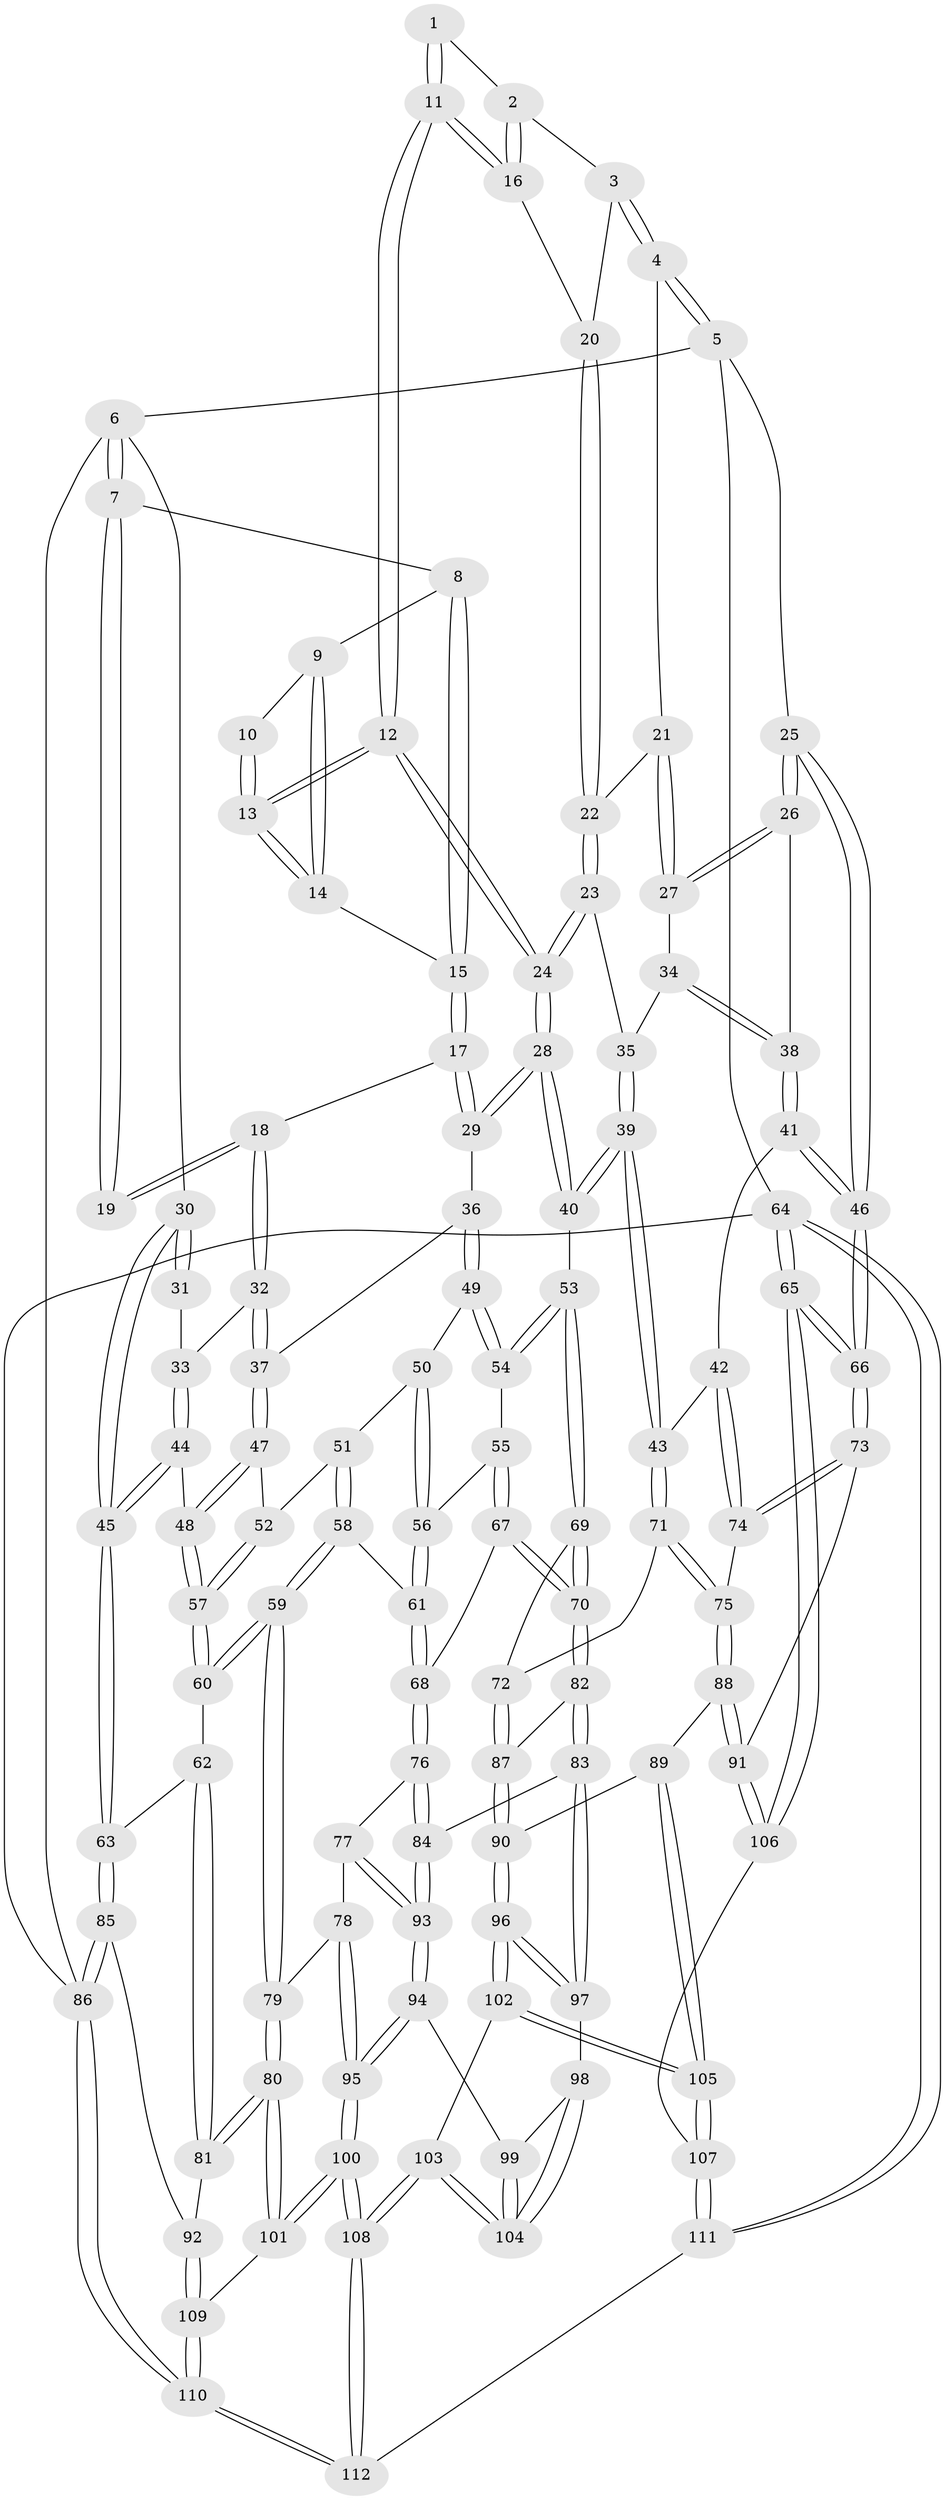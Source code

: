 // Generated by graph-tools (version 1.1) at 2025/00/03/09/25 05:00:30]
// undirected, 112 vertices, 277 edges
graph export_dot {
graph [start="1"]
  node [color=gray90,style=filled];
  1 [pos="+0.7586508239994184+0"];
  2 [pos="+0.8836295820384019+0"];
  3 [pos="+0.9569565976427397+0"];
  4 [pos="+1+0"];
  5 [pos="+1+0"];
  6 [pos="+0+0"];
  7 [pos="+0.24817483080289113+0"];
  8 [pos="+0.3245669955400577+0"];
  9 [pos="+0.37827150401350385+0"];
  10 [pos="+0.5562052522242591+0"];
  11 [pos="+0.6439823927872259+0.0754530945233434"];
  12 [pos="+0.584815145379963+0.09359416050765795"];
  13 [pos="+0.5749358406104895+0.08434173009776824"];
  14 [pos="+0.49849210530295107+0.09121788559938798"];
  15 [pos="+0.4769977083700174+0.09733400750303531"];
  16 [pos="+0.6680605106989639+0.07230675396841552"];
  17 [pos="+0.4675223559761204+0.10189437674858343"];
  18 [pos="+0.30357925164823885+0.11331659785430657"];
  19 [pos="+0.285286246740635+0.04277117760553593"];
  20 [pos="+0.7069077636265331+0.08149366344197531"];
  21 [pos="+0.8725474087701274+0.015252031529222831"];
  22 [pos="+0.7804125806892046+0.13304098642382975"];
  23 [pos="+0.7751226629932669+0.18243700090692522"];
  24 [pos="+0.6196200255443921+0.2584453405900685"];
  25 [pos="+1+0.19205468262292996"];
  26 [pos="+1+0.20476886715353249"];
  27 [pos="+0.9017769659192472+0.18773379889022077"];
  28 [pos="+0.6138913041693786+0.271954393528462"];
  29 [pos="+0.4838532973048521+0.295577175694858"];
  30 [pos="+0+0"];
  31 [pos="+0.0756977883388729+0.11079362904183652"];
  32 [pos="+0.2884739780997887+0.18273967839436797"];
  33 [pos="+0.20840386560388288+0.2113675583720966"];
  34 [pos="+0.8442878194466312+0.21196044505873213"];
  35 [pos="+0.8057672052961039+0.2054981231102363"];
  36 [pos="+0.48187345998336323+0.29640632428412955"];
  37 [pos="+0.30442476799527546+0.2051716317506215"];
  38 [pos="+0.8865110601062398+0.2762138604636785"];
  39 [pos="+0.8068678840685105+0.44553631806024313"];
  40 [pos="+0.7066055007521512+0.4341542496165977"];
  41 [pos="+0.8842207619096386+0.43302911769154756"];
  42 [pos="+0.8440951698381217+0.4483383208945021"];
  43 [pos="+0.8125835273084504+0.44760825500795876"];
  44 [pos="+0.051466710426625414+0.3556001481887096"];
  45 [pos="+0+0.3987467784279482"];
  46 [pos="+1+0.399256545772249"];
  47 [pos="+0.29012620581454257+0.3856591594705477"];
  48 [pos="+0.11026573542508483+0.37843294243679987"];
  49 [pos="+0.45489644974767746+0.3675001478476684"];
  50 [pos="+0.3867477053599555+0.41302494394258604"];
  51 [pos="+0.33543402123531135+0.4235113534176128"];
  52 [pos="+0.30757637797627657+0.40985177999393374"];
  53 [pos="+0.699325844125258+0.4413791718961593"];
  54 [pos="+0.5003361320646911+0.44648469337310365"];
  55 [pos="+0.4898872058308863+0.5097530097955226"];
  56 [pos="+0.4263502019829117+0.4943295285294041"];
  57 [pos="+0.22352634096745075+0.49835670118002573"];
  58 [pos="+0.34081360656087817+0.5737470338784548"];
  59 [pos="+0.2593197021024736+0.6135992655088518"];
  60 [pos="+0.22314777688189702+0.5731491990315409"];
  61 [pos="+0.34789489401796636+0.574723782216935"];
  62 [pos="+0.11061151636318958+0.5523543348158149"];
  63 [pos="+0+0.43995385004306253"];
  64 [pos="+1+1"];
  65 [pos="+1+1"];
  66 [pos="+1+0.6331313385250418"];
  67 [pos="+0.5214120788457134+0.5885622317741064"];
  68 [pos="+0.4425082514161965+0.6173815872263289"];
  69 [pos="+0.6228410353202825+0.5649053629373503"];
  70 [pos="+0.5822734395506435+0.6047549266382289"];
  71 [pos="+0.7764311212696337+0.6504795660543056"];
  72 [pos="+0.774066733708363+0.65238401154873"];
  73 [pos="+1+0.6745699490411821"];
  74 [pos="+0.9092964737342625+0.6273955751916587"];
  75 [pos="+0.8608421709773189+0.6674108992861321"];
  76 [pos="+0.42621792924107454+0.6925791504745477"];
  77 [pos="+0.4231602995513522+0.696914932404179"];
  78 [pos="+0.3842580869013673+0.7137871610082174"];
  79 [pos="+0.24198505357550973+0.7083403226065083"];
  80 [pos="+0.18855355651790137+0.7977658182518212"];
  81 [pos="+0.14375091983965277+0.7891391751817353"];
  82 [pos="+0.5977827789036101+0.6707066322394389"];
  83 [pos="+0.5851024135264156+0.7101490087239344"];
  84 [pos="+0.5286580235592833+0.7372937866300981"];
  85 [pos="+0+0.6903531996384099"];
  86 [pos="+0+1"];
  87 [pos="+0.7407963856697419+0.7128577401692173"];
  88 [pos="+0.8684720219374739+0.7730810632821323"];
  89 [pos="+0.8549731238716781+0.7784466092160144"];
  90 [pos="+0.7444279880538761+0.7246303058982696"];
  91 [pos="+0.9170127100466571+0.7820605704557234"];
  92 [pos="+0.09196046858378788+0.7850103988248254"];
  93 [pos="+0.46066751053297855+0.8209972976954241"];
  94 [pos="+0.4597995063735063+0.8240942285162614"];
  95 [pos="+0.39020470211953684+0.8911231608163308"];
  96 [pos="+0.6901846284769754+0.8554195592945203"];
  97 [pos="+0.6078935197120864+0.7805304666738585"];
  98 [pos="+0.5779793971367108+0.8070154226346499"];
  99 [pos="+0.5256313740812303+0.8359070511102082"];
  100 [pos="+0.3162683163046818+0.9898470599238884"];
  101 [pos="+0.27949962959011254+0.9417765252755106"];
  102 [pos="+0.7163817077310561+0.9512694678420001"];
  103 [pos="+0.5843645903814109+0.9204993110391128"];
  104 [pos="+0.5742134804717772+0.9009233953504914"];
  105 [pos="+0.7381961338777464+0.9767040845540151"];
  106 [pos="+0.970614592193984+0.8922907833373264"];
  107 [pos="+0.7461514505526856+0.996432576168122"];
  108 [pos="+0.3168026649196454+0.9922907565854352"];
  109 [pos="+0.034485706518613324+0.9614962101718668"];
  110 [pos="+0+1"];
  111 [pos="+0.746317048447243+1"];
  112 [pos="+0.3115113515361413+1"];
  1 -- 2;
  1 -- 11;
  1 -- 11;
  2 -- 3;
  2 -- 16;
  2 -- 16;
  3 -- 4;
  3 -- 4;
  3 -- 20;
  4 -- 5;
  4 -- 5;
  4 -- 21;
  5 -- 6;
  5 -- 25;
  5 -- 64;
  6 -- 7;
  6 -- 7;
  6 -- 30;
  6 -- 86;
  7 -- 8;
  7 -- 19;
  7 -- 19;
  8 -- 9;
  8 -- 15;
  8 -- 15;
  9 -- 10;
  9 -- 14;
  9 -- 14;
  10 -- 13;
  10 -- 13;
  11 -- 12;
  11 -- 12;
  11 -- 16;
  11 -- 16;
  12 -- 13;
  12 -- 13;
  12 -- 24;
  12 -- 24;
  13 -- 14;
  13 -- 14;
  14 -- 15;
  15 -- 17;
  15 -- 17;
  16 -- 20;
  17 -- 18;
  17 -- 29;
  17 -- 29;
  18 -- 19;
  18 -- 19;
  18 -- 32;
  18 -- 32;
  20 -- 22;
  20 -- 22;
  21 -- 22;
  21 -- 27;
  21 -- 27;
  22 -- 23;
  22 -- 23;
  23 -- 24;
  23 -- 24;
  23 -- 35;
  24 -- 28;
  24 -- 28;
  25 -- 26;
  25 -- 26;
  25 -- 46;
  25 -- 46;
  26 -- 27;
  26 -- 27;
  26 -- 38;
  27 -- 34;
  28 -- 29;
  28 -- 29;
  28 -- 40;
  28 -- 40;
  29 -- 36;
  30 -- 31;
  30 -- 31;
  30 -- 45;
  30 -- 45;
  31 -- 33;
  32 -- 33;
  32 -- 37;
  32 -- 37;
  33 -- 44;
  33 -- 44;
  34 -- 35;
  34 -- 38;
  34 -- 38;
  35 -- 39;
  35 -- 39;
  36 -- 37;
  36 -- 49;
  36 -- 49;
  37 -- 47;
  37 -- 47;
  38 -- 41;
  38 -- 41;
  39 -- 40;
  39 -- 40;
  39 -- 43;
  39 -- 43;
  40 -- 53;
  41 -- 42;
  41 -- 46;
  41 -- 46;
  42 -- 43;
  42 -- 74;
  42 -- 74;
  43 -- 71;
  43 -- 71;
  44 -- 45;
  44 -- 45;
  44 -- 48;
  45 -- 63;
  45 -- 63;
  46 -- 66;
  46 -- 66;
  47 -- 48;
  47 -- 48;
  47 -- 52;
  48 -- 57;
  48 -- 57;
  49 -- 50;
  49 -- 54;
  49 -- 54;
  50 -- 51;
  50 -- 56;
  50 -- 56;
  51 -- 52;
  51 -- 58;
  51 -- 58;
  52 -- 57;
  52 -- 57;
  53 -- 54;
  53 -- 54;
  53 -- 69;
  53 -- 69;
  54 -- 55;
  55 -- 56;
  55 -- 67;
  55 -- 67;
  56 -- 61;
  56 -- 61;
  57 -- 60;
  57 -- 60;
  58 -- 59;
  58 -- 59;
  58 -- 61;
  59 -- 60;
  59 -- 60;
  59 -- 79;
  59 -- 79;
  60 -- 62;
  61 -- 68;
  61 -- 68;
  62 -- 63;
  62 -- 81;
  62 -- 81;
  63 -- 85;
  63 -- 85;
  64 -- 65;
  64 -- 65;
  64 -- 111;
  64 -- 111;
  64 -- 86;
  65 -- 66;
  65 -- 66;
  65 -- 106;
  65 -- 106;
  66 -- 73;
  66 -- 73;
  67 -- 68;
  67 -- 70;
  67 -- 70;
  68 -- 76;
  68 -- 76;
  69 -- 70;
  69 -- 70;
  69 -- 72;
  70 -- 82;
  70 -- 82;
  71 -- 72;
  71 -- 75;
  71 -- 75;
  72 -- 87;
  72 -- 87;
  73 -- 74;
  73 -- 74;
  73 -- 91;
  74 -- 75;
  75 -- 88;
  75 -- 88;
  76 -- 77;
  76 -- 84;
  76 -- 84;
  77 -- 78;
  77 -- 93;
  77 -- 93;
  78 -- 79;
  78 -- 95;
  78 -- 95;
  79 -- 80;
  79 -- 80;
  80 -- 81;
  80 -- 81;
  80 -- 101;
  80 -- 101;
  81 -- 92;
  82 -- 83;
  82 -- 83;
  82 -- 87;
  83 -- 84;
  83 -- 97;
  83 -- 97;
  84 -- 93;
  84 -- 93;
  85 -- 86;
  85 -- 86;
  85 -- 92;
  86 -- 110;
  86 -- 110;
  87 -- 90;
  87 -- 90;
  88 -- 89;
  88 -- 91;
  88 -- 91;
  89 -- 90;
  89 -- 105;
  89 -- 105;
  90 -- 96;
  90 -- 96;
  91 -- 106;
  91 -- 106;
  92 -- 109;
  92 -- 109;
  93 -- 94;
  93 -- 94;
  94 -- 95;
  94 -- 95;
  94 -- 99;
  95 -- 100;
  95 -- 100;
  96 -- 97;
  96 -- 97;
  96 -- 102;
  96 -- 102;
  97 -- 98;
  98 -- 99;
  98 -- 104;
  98 -- 104;
  99 -- 104;
  99 -- 104;
  100 -- 101;
  100 -- 101;
  100 -- 108;
  100 -- 108;
  101 -- 109;
  102 -- 103;
  102 -- 105;
  102 -- 105;
  103 -- 104;
  103 -- 104;
  103 -- 108;
  103 -- 108;
  105 -- 107;
  105 -- 107;
  106 -- 107;
  107 -- 111;
  107 -- 111;
  108 -- 112;
  108 -- 112;
  109 -- 110;
  109 -- 110;
  110 -- 112;
  110 -- 112;
  111 -- 112;
}
